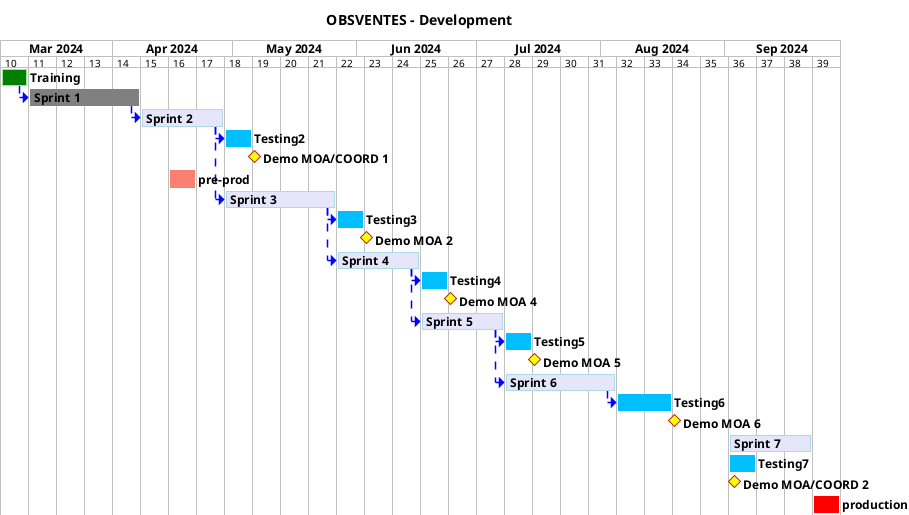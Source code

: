 @startgantt
hide footbox

<style>
ganttDiagram {
    unstartedTask {
        FontName Helvetica
        FontColor Green
        FontSize 12
        FontStyle bold
        BackGroundColor DeepSkyBlue
        LineColor DeepSkyBlue
    }
    task {
        FontName Helvetica
        FontColor Black
        FontSize 12
        FontStyle bold
        BackGroundColor DeepSkyBlue
        LineColor DeepSkyBlue
    }
    milestone {
        FontColor black
        FontSize 12
        FontStyle bold
        BackGroundColor yellow
        LineColor FireBrick
    }
    note {
        FontColor DarkGreen
        FontSize 10
        LineColor OrangeRed
    }
    arrow {
        FontName Helvetica
        FontColor red
        FontSize 18
        FontStyle bold
        BackGroundColor GreenYellow
        LineColor blue
        LineStyle 8.0;13.0
        LineThickness 3.0
    }
    closed {
        BackgroundColor pink
        FontColor red
    }
}
</style>

printscale weekly
projectscale weekly

title OBSVENTES - Development

Project starts the 2024/03/04
[Training] as [TRAIN1] requires 1 week
[TRAIN1] is colored in Green/LightGreen

[Sprint 1] as [TASK1] requires 4 weeks
[TASK1] is colored in Grey
[TRAIN1]->[TASK1]


[Sprint 2] as [TASK2] requires 3 weeks
[TASK2] is colored in Lavender/LightBlue
[TASK1]->[TASK2]
[Testing2] requires 1 week
[TASK2]->[Testing2]
[Demo MOA/COORD 1] happens 1 day after [Testing2]'s end

[pre-prod] as [PREPROD] requires 1 week and starts the 15th of April 2024
[PREPROD] is colored in salmon

[Sprint 3] as [TASK3] requires 4 weeks
[TASK3] is colored in Lavender/LightBlue
[TASK2]->[TASK3]
[Testing3] requires 1 week
[TASK3]->[Testing3]
[Demo MOA 2] happens 1 day after [Testing3]'s end

[Sprint 4] as [TASK4] requires 3 weeks
[TASK4] is colored in Lavender/LightBlue
[TASK3]->[TASK4]
[Testing4] requires 1 week
[TASK4]->[Testing4]
[Demo MOA 4] happens 1 day after [Testing4]'s end

[Sprint 5] as [TASK5] requires 3 weeks
[TASK5] is colored in Lavender/LightBlue
[TASK4]->[TASK5]
[Testing5] requires 1 week
[TASK5]->[Testing5]
[Demo MOA 5] happens 1 day after [Testing5]'s end

[Sprint 6] as [TASK6] requires 4 weeks
[TASK6] is colored in Lavender/LightBlue
[TASK5]->[TASK6]
[Testing6] requires 2 week
[TASK6]->[Testing6]
[Demo MOA 6] happens 1 day after [Testing6]'s end


[Sprint 7] as [TASK7] requires 3 weeks and starts the 2th of September 2024
[TASK7] is colored in Lavender/LightBlue
[Testing7] requires 1 week and  starts the 2th of September 2024

[Demo MOA/COORD 2] happens 1 day after [Testing7]'s start

[production] as [PROD] requires 1 week and starts the 23th of September 2024
[PROD] is colored in red

@endgantt
